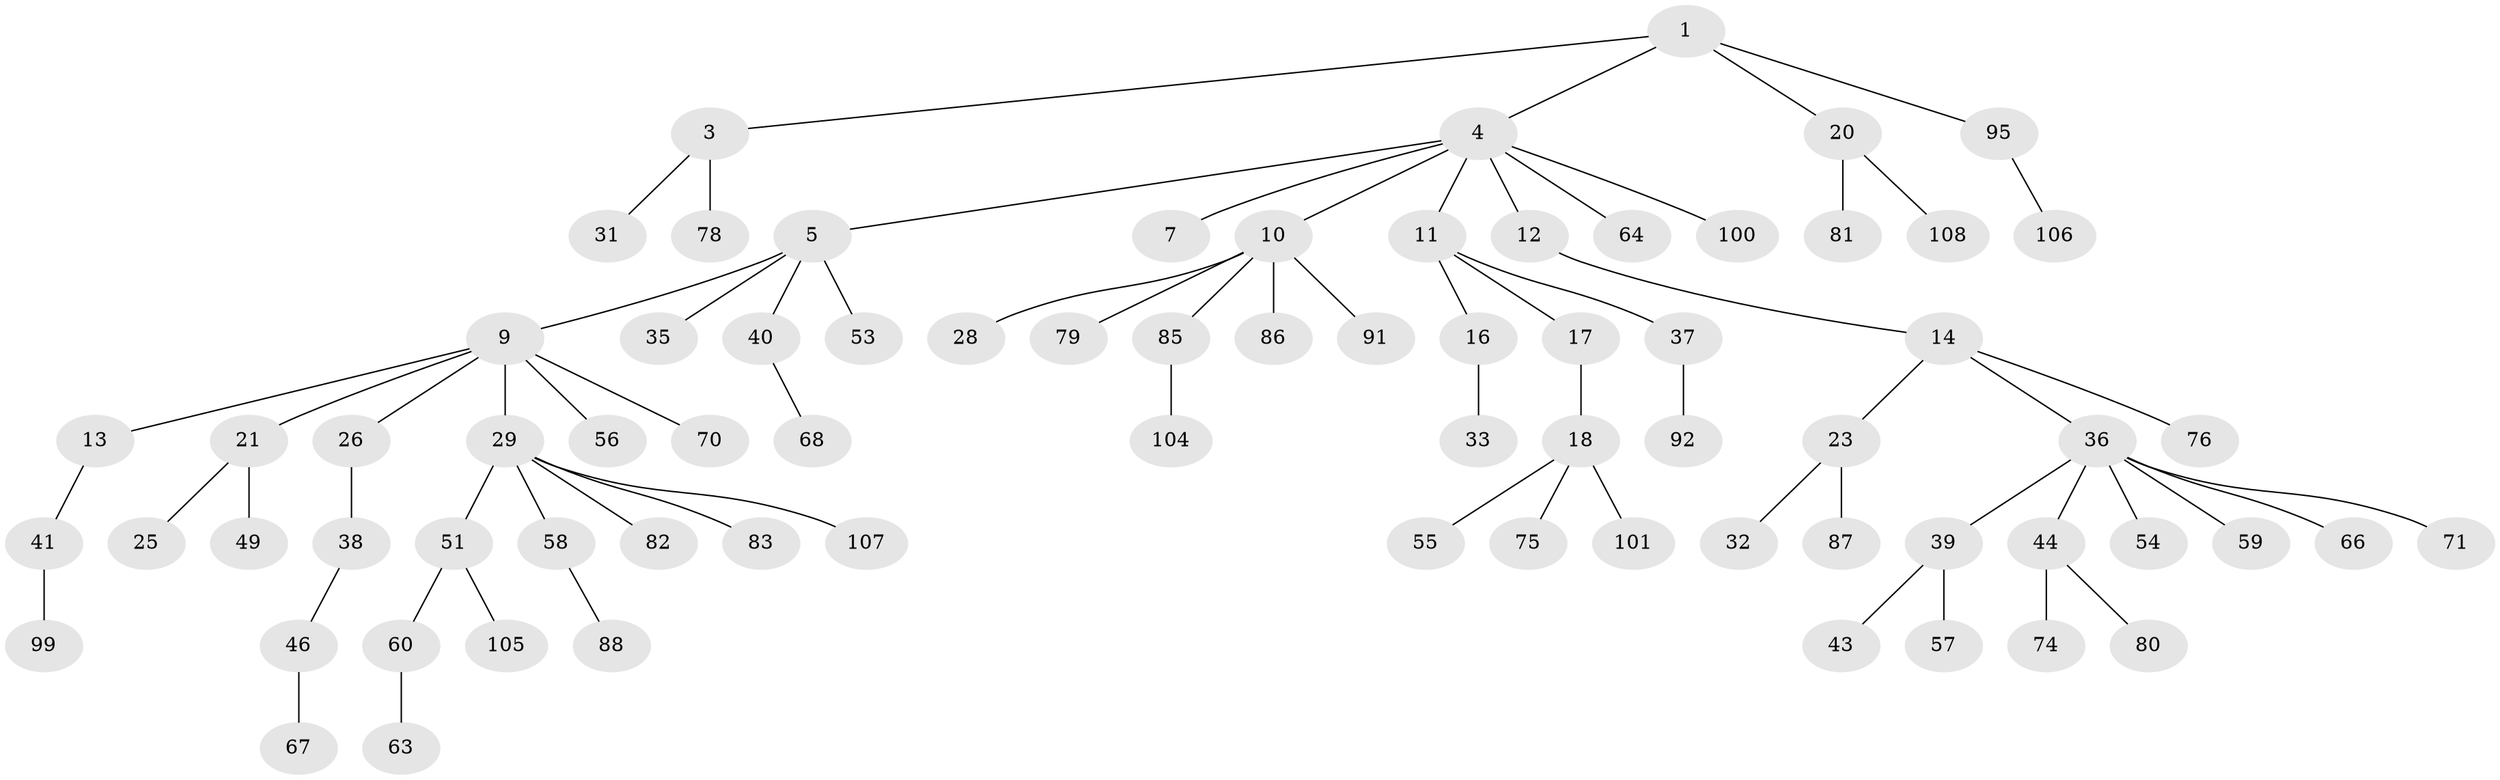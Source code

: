 // Generated by graph-tools (version 1.1) at 2025/24/03/03/25 07:24:06]
// undirected, 75 vertices, 74 edges
graph export_dot {
graph [start="1"]
  node [color=gray90,style=filled];
  1 [super="+2"];
  3 [super="+8"];
  4 [super="+6"];
  5 [super="+22"];
  7 [super="+93"];
  9;
  10 [super="+77"];
  11 [super="+15"];
  12 [super="+52"];
  13;
  14 [super="+24"];
  16;
  17 [super="+97"];
  18 [super="+19"];
  20 [super="+30"];
  21 [super="+47"];
  23 [super="+72"];
  25;
  26 [super="+27"];
  28;
  29 [super="+34"];
  31 [super="+45"];
  32;
  33 [super="+62"];
  35;
  36 [super="+42"];
  37;
  38 [super="+50"];
  39;
  40 [super="+61"];
  41;
  43;
  44 [super="+48"];
  46;
  49 [super="+84"];
  51 [super="+65"];
  53 [super="+96"];
  54;
  55;
  56 [super="+69"];
  57;
  58 [super="+73"];
  59;
  60;
  63;
  64 [super="+94"];
  66;
  67 [super="+98"];
  68;
  70;
  71;
  74 [super="+90"];
  75;
  76;
  78;
  79 [super="+89"];
  80;
  81;
  82;
  83;
  85;
  86;
  87;
  88;
  91;
  92 [super="+103"];
  95;
  99;
  100 [super="+102"];
  101;
  104;
  105;
  106;
  107;
  108;
  1 -- 3;
  1 -- 4;
  1 -- 20;
  1 -- 95;
  3 -- 78;
  3 -- 31;
  4 -- 5;
  4 -- 7;
  4 -- 11;
  4 -- 12;
  4 -- 64;
  4 -- 100;
  4 -- 10;
  5 -- 9;
  5 -- 53;
  5 -- 40;
  5 -- 35;
  9 -- 13;
  9 -- 21;
  9 -- 26;
  9 -- 29;
  9 -- 56;
  9 -- 70;
  10 -- 28;
  10 -- 79;
  10 -- 91;
  10 -- 85;
  10 -- 86;
  11 -- 16;
  11 -- 17;
  11 -- 37;
  12 -- 14;
  13 -- 41;
  14 -- 23;
  14 -- 36;
  14 -- 76;
  16 -- 33;
  17 -- 18;
  18 -- 75;
  18 -- 101;
  18 -- 55;
  20 -- 108;
  20 -- 81;
  21 -- 25;
  21 -- 49;
  23 -- 32;
  23 -- 87;
  26 -- 38;
  29 -- 82;
  29 -- 83;
  29 -- 51;
  29 -- 58;
  29 -- 107;
  36 -- 39;
  36 -- 44;
  36 -- 54;
  36 -- 71;
  36 -- 66;
  36 -- 59;
  37 -- 92;
  38 -- 46;
  39 -- 43;
  39 -- 57;
  40 -- 68;
  41 -- 99;
  44 -- 74;
  44 -- 80;
  46 -- 67;
  51 -- 60;
  51 -- 105;
  58 -- 88;
  60 -- 63;
  85 -- 104;
  95 -- 106;
}
